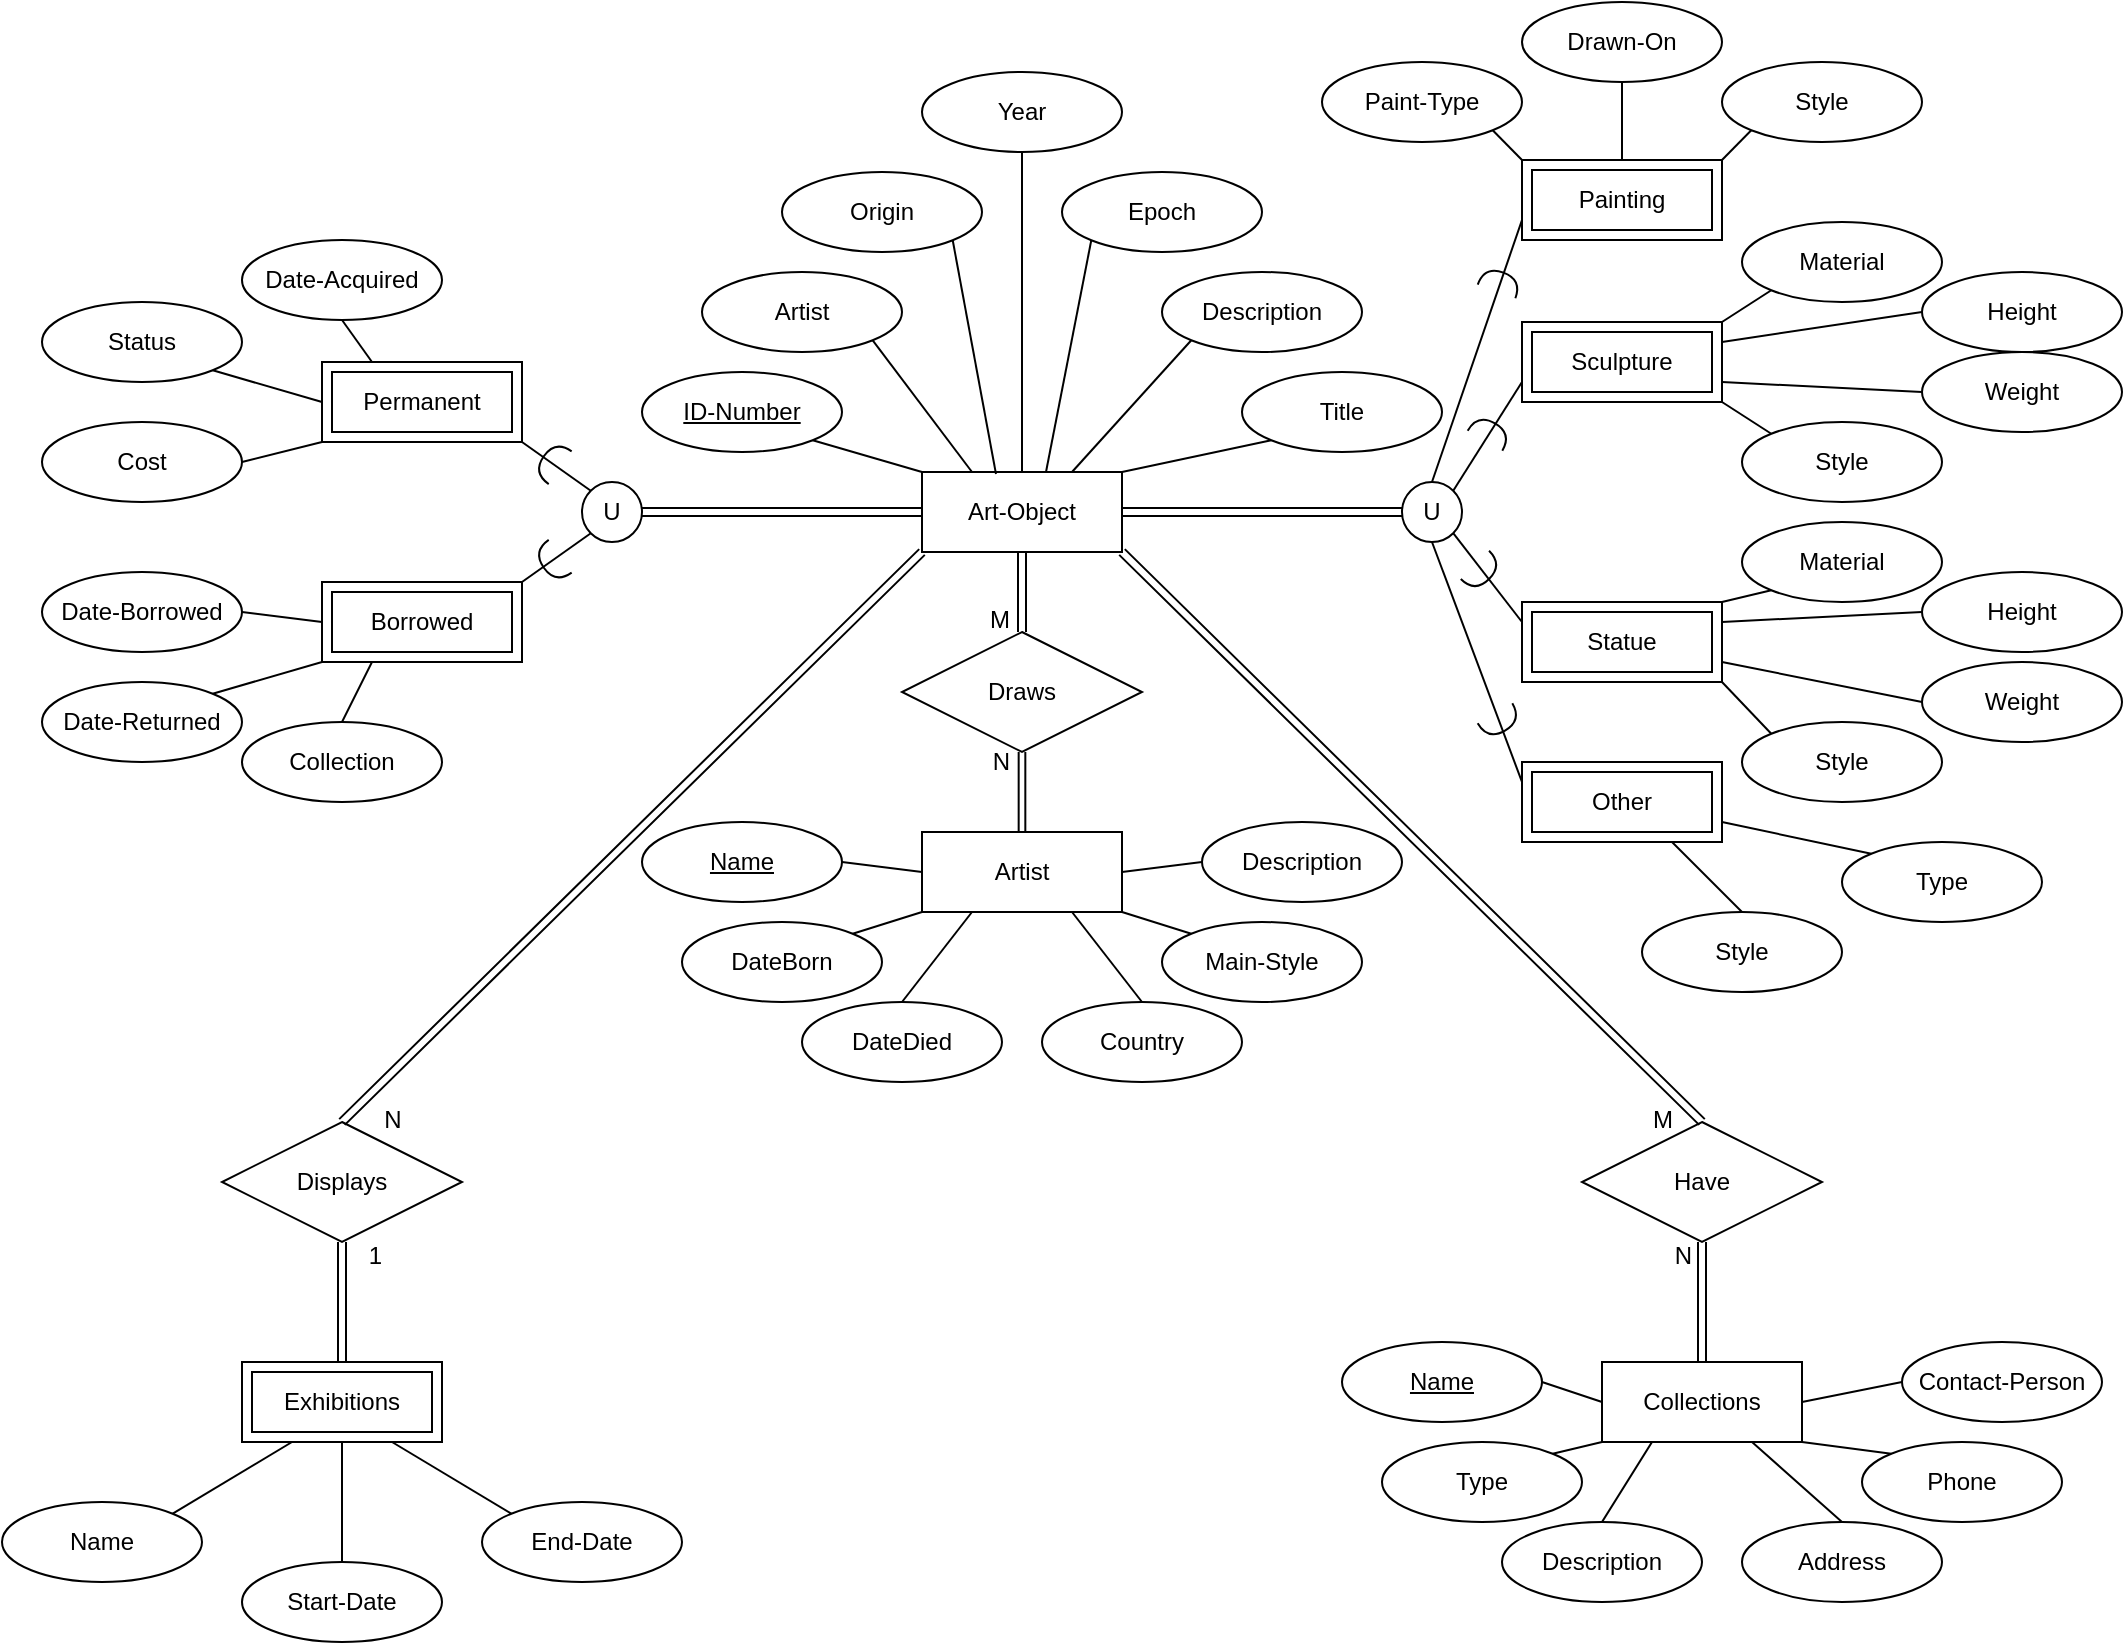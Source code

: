 <mxfile version="20.6.0" type="device"><diagram id="jfKzqVhbdS0Dj3bjRkOG" name="Page-1"><mxGraphModel dx="1422" dy="772" grid="1" gridSize="10" guides="1" tooltips="1" connect="1" arrows="1" fold="1" page="1" pageScale="1" pageWidth="1100" pageHeight="850" math="0" shadow="0"><root><mxCell id="0"/><mxCell id="1" parent="0"/><mxCell id="BsQ8nqV78RANCf3XuAXx-1" value="Art-Object" style="whiteSpace=wrap;html=1;align=center;" parent="1" vertex="1"><mxGeometry x="500" y="235" width="100" height="40" as="geometry"/></mxCell><mxCell id="BsQ8nqV78RANCf3XuAXx-3" value="Artist" style="ellipse;whiteSpace=wrap;html=1;align=center;" parent="1" vertex="1"><mxGeometry x="390" y="135" width="100" height="40" as="geometry"/></mxCell><mxCell id="BsQ8nqV78RANCf3XuAXx-4" value="Year" style="ellipse;whiteSpace=wrap;html=1;align=center;" parent="1" vertex="1"><mxGeometry x="500" y="35" width="100" height="40" as="geometry"/></mxCell><mxCell id="BsQ8nqV78RANCf3XuAXx-5" value="Title" style="ellipse;whiteSpace=wrap;html=1;align=center;" parent="1" vertex="1"><mxGeometry x="660" y="185" width="100" height="40" as="geometry"/></mxCell><mxCell id="BsQ8nqV78RANCf3XuAXx-6" value="Description" style="ellipse;whiteSpace=wrap;html=1;align=center;" parent="1" vertex="1"><mxGeometry x="620" y="135" width="100" height="40" as="geometry"/></mxCell><mxCell id="BsQ8nqV78RANCf3XuAXx-7" value="Epoch" style="ellipse;whiteSpace=wrap;html=1;align=center;" parent="1" vertex="1"><mxGeometry x="570" y="85" width="100" height="40" as="geometry"/></mxCell><mxCell id="BsQ8nqV78RANCf3XuAXx-8" value="Origin" style="ellipse;whiteSpace=wrap;html=1;align=center;" parent="1" vertex="1"><mxGeometry x="430" y="85" width="100" height="40" as="geometry"/></mxCell><mxCell id="BsQ8nqV78RANCf3XuAXx-9" value="ID-Number" style="ellipse;whiteSpace=wrap;html=1;align=center;fontStyle=4;" parent="1" vertex="1"><mxGeometry x="360" y="185" width="100" height="40" as="geometry"/></mxCell><mxCell id="BsQ8nqV78RANCf3XuAXx-12" value="" style="endArrow=none;html=1;rounded=0;exitX=1;exitY=1;exitDx=0;exitDy=0;entryX=0;entryY=0;entryDx=0;entryDy=0;" parent="1" source="BsQ8nqV78RANCf3XuAXx-9" target="BsQ8nqV78RANCf3XuAXx-1" edge="1"><mxGeometry relative="1" as="geometry"><mxPoint x="480" y="345" as="sourcePoint"/><mxPoint x="640" y="345" as="targetPoint"/></mxGeometry></mxCell><mxCell id="BsQ8nqV78RANCf3XuAXx-13" value="" style="endArrow=none;html=1;rounded=0;exitX=1;exitY=1;exitDx=0;exitDy=0;entryX=0.25;entryY=0;entryDx=0;entryDy=0;" parent="1" source="BsQ8nqV78RANCf3XuAXx-3" target="BsQ8nqV78RANCf3XuAXx-1" edge="1"><mxGeometry relative="1" as="geometry"><mxPoint x="455.355" y="229.142" as="sourcePoint"/><mxPoint x="510" y="245" as="targetPoint"/></mxGeometry></mxCell><mxCell id="BsQ8nqV78RANCf3XuAXx-14" value="" style="endArrow=none;html=1;rounded=0;exitX=1;exitY=1;exitDx=0;exitDy=0;entryX=0.37;entryY=0.025;entryDx=0;entryDy=0;entryPerimeter=0;" parent="1" source="BsQ8nqV78RANCf3XuAXx-8" target="BsQ8nqV78RANCf3XuAXx-1" edge="1"><mxGeometry relative="1" as="geometry"><mxPoint x="495.355" y="179.142" as="sourcePoint"/><mxPoint x="535" y="245" as="targetPoint"/></mxGeometry></mxCell><mxCell id="BsQ8nqV78RANCf3XuAXx-15" value="" style="endArrow=none;html=1;rounded=0;exitX=0.5;exitY=1;exitDx=0;exitDy=0;entryX=0.5;entryY=0;entryDx=0;entryDy=0;" parent="1" source="BsQ8nqV78RANCf3XuAXx-4" target="BsQ8nqV78RANCf3XuAXx-1" edge="1"><mxGeometry relative="1" as="geometry"><mxPoint x="535.355" y="129.142" as="sourcePoint"/><mxPoint x="547" y="246" as="targetPoint"/></mxGeometry></mxCell><mxCell id="BsQ8nqV78RANCf3XuAXx-16" value="" style="endArrow=none;html=1;rounded=0;exitX=0;exitY=1;exitDx=0;exitDy=0;entryX=0.62;entryY=0;entryDx=0;entryDy=0;entryPerimeter=0;" parent="1" source="BsQ8nqV78RANCf3XuAXx-7" target="BsQ8nqV78RANCf3XuAXx-1" edge="1"><mxGeometry relative="1" as="geometry"><mxPoint x="570" y="85" as="sourcePoint"/><mxPoint x="560" y="245" as="targetPoint"/></mxGeometry></mxCell><mxCell id="BsQ8nqV78RANCf3XuAXx-17" value="" style="endArrow=none;html=1;rounded=0;exitX=0;exitY=1;exitDx=0;exitDy=0;entryX=0.75;entryY=0;entryDx=0;entryDy=0;" parent="1" source="BsQ8nqV78RANCf3XuAXx-6" target="BsQ8nqV78RANCf3XuAXx-1" edge="1"><mxGeometry relative="1" as="geometry"><mxPoint x="594.645" y="129.142" as="sourcePoint"/><mxPoint x="572" y="245" as="targetPoint"/></mxGeometry></mxCell><mxCell id="BsQ8nqV78RANCf3XuAXx-18" value="" style="endArrow=none;html=1;rounded=0;exitX=0;exitY=1;exitDx=0;exitDy=0;entryX=1;entryY=0;entryDx=0;entryDy=0;" parent="1" source="BsQ8nqV78RANCf3XuAXx-5" target="BsQ8nqV78RANCf3XuAXx-1" edge="1"><mxGeometry relative="1" as="geometry"><mxPoint x="644.645" y="179.142" as="sourcePoint"/><mxPoint x="585" y="245" as="targetPoint"/></mxGeometry></mxCell><mxCell id="BsQ8nqV78RANCf3XuAXx-19" value="Draws" style="shape=rhombus;perimeter=rhombusPerimeter;whiteSpace=wrap;html=1;align=center;" parent="1" vertex="1"><mxGeometry x="490" y="315" width="120" height="60" as="geometry"/></mxCell><mxCell id="BsQ8nqV78RANCf3XuAXx-20" value="" style="shape=link;html=1;rounded=0;exitX=0.5;exitY=1;exitDx=0;exitDy=0;entryX=0.5;entryY=0;entryDx=0;entryDy=0;" parent="1" source="BsQ8nqV78RANCf3XuAXx-1" target="BsQ8nqV78RANCf3XuAXx-19" edge="1"><mxGeometry relative="1" as="geometry"><mxPoint x="480" y="435" as="sourcePoint"/><mxPoint x="640" y="435" as="targetPoint"/></mxGeometry></mxCell><mxCell id="BsQ8nqV78RANCf3XuAXx-21" value="M" style="resizable=0;html=1;align=right;verticalAlign=bottom;" parent="BsQ8nqV78RANCf3XuAXx-20" connectable="0" vertex="1"><mxGeometry x="1" relative="1" as="geometry"><mxPoint x="-6" y="2" as="offset"/></mxGeometry></mxCell><mxCell id="BsQ8nqV78RANCf3XuAXx-22" value="" style="shape=link;html=1;rounded=0;entryX=0.5;entryY=1;entryDx=0;entryDy=0;width=-3.333;exitX=0.5;exitY=0;exitDx=0;exitDy=0;" parent="1" source="BsQ8nqV78RANCf3XuAXx-24" target="BsQ8nqV78RANCf3XuAXx-19" edge="1"><mxGeometry relative="1" as="geometry"><mxPoint x="550" y="415" as="sourcePoint"/><mxPoint x="560" y="325" as="targetPoint"/></mxGeometry></mxCell><mxCell id="BsQ8nqV78RANCf3XuAXx-23" value="N" style="resizable=0;html=1;align=right;verticalAlign=bottom;" parent="BsQ8nqV78RANCf3XuAXx-22" connectable="0" vertex="1"><mxGeometry x="1" relative="1" as="geometry"><mxPoint x="-6" y="13" as="offset"/></mxGeometry></mxCell><mxCell id="BsQ8nqV78RANCf3XuAXx-24" value="Artist" style="whiteSpace=wrap;html=1;align=center;" parent="1" vertex="1"><mxGeometry x="500" y="415" width="100" height="40" as="geometry"/></mxCell><mxCell id="BsQ8nqV78RANCf3XuAXx-25" value="Name" style="ellipse;whiteSpace=wrap;html=1;align=center;fontStyle=4;" parent="1" vertex="1"><mxGeometry x="360" y="410" width="100" height="40" as="geometry"/></mxCell><mxCell id="BsQ8nqV78RANCf3XuAXx-26" value="DateBorn" style="ellipse;whiteSpace=wrap;html=1;align=center;" parent="1" vertex="1"><mxGeometry x="380" y="460" width="100" height="40" as="geometry"/></mxCell><mxCell id="BsQ8nqV78RANCf3XuAXx-27" value="DateDied" style="ellipse;whiteSpace=wrap;html=1;align=center;" parent="1" vertex="1"><mxGeometry x="440" y="500" width="100" height="40" as="geometry"/></mxCell><mxCell id="BsQ8nqV78RANCf3XuAXx-28" value="Country" style="ellipse;whiteSpace=wrap;html=1;align=center;" parent="1" vertex="1"><mxGeometry x="560" y="500" width="100" height="40" as="geometry"/></mxCell><mxCell id="BsQ8nqV78RANCf3XuAXx-29" value="Main-Style" style="ellipse;whiteSpace=wrap;html=1;align=center;" parent="1" vertex="1"><mxGeometry x="620" y="460" width="100" height="40" as="geometry"/></mxCell><mxCell id="BsQ8nqV78RANCf3XuAXx-30" value="Description" style="ellipse;whiteSpace=wrap;html=1;align=center;" parent="1" vertex="1"><mxGeometry x="640" y="410" width="100" height="40" as="geometry"/></mxCell><mxCell id="BsQ8nqV78RANCf3XuAXx-31" value="" style="endArrow=none;html=1;rounded=0;exitX=1;exitY=0.5;exitDx=0;exitDy=0;entryX=0;entryY=0.5;entryDx=0;entryDy=0;" parent="1" source="BsQ8nqV78RANCf3XuAXx-25" target="BsQ8nqV78RANCf3XuAXx-24" edge="1"><mxGeometry relative="1" as="geometry"><mxPoint x="455.355" y="164.142" as="sourcePoint"/><mxPoint x="504.277" y="390" as="targetPoint"/></mxGeometry></mxCell><mxCell id="BsQ8nqV78RANCf3XuAXx-32" value="" style="endArrow=none;html=1;rounded=0;exitX=1;exitY=0;exitDx=0;exitDy=0;entryX=0;entryY=1;entryDx=0;entryDy=0;" parent="1" source="BsQ8nqV78RANCf3XuAXx-26" target="BsQ8nqV78RANCf3XuAXx-24" edge="1"><mxGeometry relative="1" as="geometry"><mxPoint x="455.355" y="425.858" as="sourcePoint"/><mxPoint x="525" y="390" as="targetPoint"/></mxGeometry></mxCell><mxCell id="BsQ8nqV78RANCf3XuAXx-33" value="" style="endArrow=none;html=1;rounded=0;exitX=0.5;exitY=0;exitDx=0;exitDy=0;entryX=0.25;entryY=1;entryDx=0;entryDy=0;" parent="1" source="BsQ8nqV78RANCf3XuAXx-27" target="BsQ8nqV78RANCf3XuAXx-24" edge="1"><mxGeometry relative="1" as="geometry"><mxPoint x="505.355" y="475.858" as="sourcePoint"/><mxPoint x="550" y="390" as="targetPoint"/></mxGeometry></mxCell><mxCell id="BsQ8nqV78RANCf3XuAXx-34" value="" style="endArrow=none;html=1;rounded=0;exitX=0.5;exitY=0;exitDx=0;exitDy=0;entryX=0.75;entryY=1;entryDx=0;entryDy=0;" parent="1" source="BsQ8nqV78RANCf3XuAXx-28" target="BsQ8nqV78RANCf3XuAXx-24" edge="1"><mxGeometry relative="1" as="geometry"><mxPoint x="545.355" y="525.858" as="sourcePoint"/><mxPoint x="550" y="390" as="targetPoint"/></mxGeometry></mxCell><mxCell id="BsQ8nqV78RANCf3XuAXx-35" value="" style="endArrow=none;html=1;rounded=0;exitX=0;exitY=0;exitDx=0;exitDy=0;entryX=1;entryY=1;entryDx=0;entryDy=0;" parent="1" source="BsQ8nqV78RANCf3XuAXx-29" target="BsQ8nqV78RANCf3XuAXx-24" edge="1"><mxGeometry relative="1" as="geometry"><mxPoint x="594.645" y="525.858" as="sourcePoint"/><mxPoint x="575" y="390" as="targetPoint"/></mxGeometry></mxCell><mxCell id="BsQ8nqV78RANCf3XuAXx-36" value="" style="endArrow=none;html=1;rounded=0;exitX=0;exitY=0.5;exitDx=0;exitDy=0;entryX=1;entryY=0.5;entryDx=0;entryDy=0;" parent="1" source="BsQ8nqV78RANCf3XuAXx-30" target="BsQ8nqV78RANCf3XuAXx-24" edge="1"><mxGeometry relative="1" as="geometry"><mxPoint x="644.645" y="475.858" as="sourcePoint"/><mxPoint x="600" y="390" as="targetPoint"/></mxGeometry></mxCell><mxCell id="BsQ8nqV78RANCf3XuAXx-37" value="" style="shape=link;html=1;rounded=0;exitX=0;exitY=0.5;exitDx=0;exitDy=0;entryX=1;entryY=0.5;entryDx=0;entryDy=0;" parent="1" source="BsQ8nqV78RANCf3XuAXx-1" target="BsQ8nqV78RANCf3XuAXx-42" edge="1"><mxGeometry relative="1" as="geometry"><mxPoint x="480" y="395" as="sourcePoint"/><mxPoint x="410" y="255" as="targetPoint"/></mxGeometry></mxCell><mxCell id="BsQ8nqV78RANCf3XuAXx-42" value="U" style="ellipse;whiteSpace=wrap;html=1;aspect=fixed;" parent="1" vertex="1"><mxGeometry x="330" y="240" width="30" height="30" as="geometry"/></mxCell><mxCell id="BsQ8nqV78RANCf3XuAXx-59" value="" style="shape=link;html=1;rounded=0;exitX=0;exitY=0.5;exitDx=0;exitDy=0;entryX=1;entryY=0.5;entryDx=0;entryDy=0;" parent="1" source="BsQ8nqV78RANCf3XuAXx-60" target="BsQ8nqV78RANCf3XuAXx-1" edge="1"><mxGeometry relative="1" as="geometry"><mxPoint x="740" y="254.66" as="sourcePoint"/><mxPoint x="600" y="254.66" as="targetPoint"/></mxGeometry></mxCell><mxCell id="BsQ8nqV78RANCf3XuAXx-60" value="U" style="ellipse;whiteSpace=wrap;html=1;aspect=fixed;" parent="1" vertex="1"><mxGeometry x="740" y="240" width="30" height="30" as="geometry"/></mxCell><mxCell id="BsQ8nqV78RANCf3XuAXx-62" value="Sculpture" style="shape=ext;margin=3;double=1;whiteSpace=wrap;html=1;align=center;" parent="1" vertex="1"><mxGeometry x="800" y="160" width="100" height="40" as="geometry"/></mxCell><mxCell id="BsQ8nqV78RANCf3XuAXx-63" value="Statue" style="shape=ext;margin=3;double=1;whiteSpace=wrap;html=1;align=center;" parent="1" vertex="1"><mxGeometry x="800" y="300" width="100" height="40" as="geometry"/></mxCell><mxCell id="BsQ8nqV78RANCf3XuAXx-64" value="Painting" style="shape=ext;margin=3;double=1;whiteSpace=wrap;html=1;align=center;" parent="1" vertex="1"><mxGeometry x="800" y="79" width="100" height="40" as="geometry"/></mxCell><mxCell id="BsQ8nqV78RANCf3XuAXx-65" value="Other" style="shape=ext;margin=3;double=1;whiteSpace=wrap;html=1;align=center;" parent="1" vertex="1"><mxGeometry x="800" y="380" width="100" height="40" as="geometry"/></mxCell><mxCell id="BsQ8nqV78RANCf3XuAXx-66" value="Paint-Type" style="ellipse;whiteSpace=wrap;html=1;align=center;" parent="1" vertex="1"><mxGeometry x="700" y="30" width="100" height="40" as="geometry"/></mxCell><mxCell id="BsQ8nqV78RANCf3XuAXx-67" value="Drawn-On" style="ellipse;whiteSpace=wrap;html=1;align=center;" parent="1" vertex="1"><mxGeometry x="800" width="100" height="40" as="geometry"/></mxCell><mxCell id="BsQ8nqV78RANCf3XuAXx-68" value="Style" style="ellipse;whiteSpace=wrap;html=1;align=center;" parent="1" vertex="1"><mxGeometry x="900" y="30" width="100" height="40" as="geometry"/></mxCell><mxCell id="BsQ8nqV78RANCf3XuAXx-69" value="" style="endArrow=none;html=1;rounded=0;exitX=1;exitY=1;exitDx=0;exitDy=0;entryX=0;entryY=0;entryDx=0;entryDy=0;" parent="1" source="BsQ8nqV78RANCf3XuAXx-66" target="BsQ8nqV78RANCf3XuAXx-64" edge="1"><mxGeometry relative="1" as="geometry"><mxPoint x="684.746" y="229.183" as="sourcePoint"/><mxPoint x="610" y="245" as="targetPoint"/></mxGeometry></mxCell><mxCell id="BsQ8nqV78RANCf3XuAXx-70" value="" style="endArrow=none;html=1;rounded=0;exitX=0.5;exitY=1;exitDx=0;exitDy=0;entryX=0.5;entryY=0;entryDx=0;entryDy=0;" parent="1" source="BsQ8nqV78RANCf3XuAXx-67" target="BsQ8nqV78RANCf3XuAXx-64" edge="1"><mxGeometry relative="1" as="geometry"><mxPoint x="944.746" y="24.183" as="sourcePoint"/><mxPoint x="910" y="95" as="targetPoint"/></mxGeometry></mxCell><mxCell id="BsQ8nqV78RANCf3XuAXx-71" value="" style="endArrow=none;html=1;rounded=0;exitX=0;exitY=1;exitDx=0;exitDy=0;entryX=1;entryY=0;entryDx=0;entryDy=0;" parent="1" source="BsQ8nqV78RANCf3XuAXx-68" target="BsQ8nqV78RANCf3XuAXx-64" edge="1"><mxGeometry relative="1" as="geometry"><mxPoint x="1010" y="50" as="sourcePoint"/><mxPoint x="910" y="105" as="targetPoint"/></mxGeometry></mxCell><mxCell id="BsQ8nqV78RANCf3XuAXx-72" value="Material" style="ellipse;whiteSpace=wrap;html=1;align=center;" parent="1" vertex="1"><mxGeometry x="910" y="110" width="100" height="40" as="geometry"/></mxCell><mxCell id="BsQ8nqV78RANCf3XuAXx-73" value="Height" style="ellipse;whiteSpace=wrap;html=1;align=center;" parent="1" vertex="1"><mxGeometry x="1000" y="135" width="100" height="40" as="geometry"/></mxCell><mxCell id="BsQ8nqV78RANCf3XuAXx-74" value="Weight" style="ellipse;whiteSpace=wrap;html=1;align=center;" parent="1" vertex="1"><mxGeometry x="1000" y="175" width="100" height="40" as="geometry"/></mxCell><mxCell id="BsQ8nqV78RANCf3XuAXx-75" value="Style" style="ellipse;whiteSpace=wrap;html=1;align=center;" parent="1" vertex="1"><mxGeometry x="910" y="210" width="100" height="40" as="geometry"/></mxCell><mxCell id="BsQ8nqV78RANCf3XuAXx-77" value="" style="endArrow=none;html=1;rounded=0;exitX=0;exitY=1;exitDx=0;exitDy=0;entryX=1;entryY=0;entryDx=0;entryDy=0;" parent="1" source="BsQ8nqV78RANCf3XuAXx-72" target="BsQ8nqV78RANCf3XuAXx-62" edge="1"><mxGeometry relative="1" as="geometry"><mxPoint x="924.746" y="54.183" as="sourcePoint"/><mxPoint x="910" y="95" as="targetPoint"/></mxGeometry></mxCell><mxCell id="BsQ8nqV78RANCf3XuAXx-78" value="" style="endArrow=none;html=1;rounded=0;exitX=0;exitY=0.5;exitDx=0;exitDy=0;entryX=1;entryY=0.25;entryDx=0;entryDy=0;" parent="1" source="BsQ8nqV78RANCf3XuAXx-73" target="BsQ8nqV78RANCf3XuAXx-62" edge="1"><mxGeometry relative="1" as="geometry"><mxPoint x="924.746" y="179.183" as="sourcePoint"/><mxPoint x="910" y="195" as="targetPoint"/></mxGeometry></mxCell><mxCell id="BsQ8nqV78RANCf3XuAXx-79" value="" style="endArrow=none;html=1;rounded=0;exitX=0;exitY=0.5;exitDx=0;exitDy=0;entryX=1;entryY=0.75;entryDx=0;entryDy=0;" parent="1" source="BsQ8nqV78RANCf3XuAXx-74" target="BsQ8nqV78RANCf3XuAXx-62" edge="1"><mxGeometry relative="1" as="geometry"><mxPoint x="1010" y="190" as="sourcePoint"/><mxPoint x="910" y="205" as="targetPoint"/></mxGeometry></mxCell><mxCell id="BsQ8nqV78RANCf3XuAXx-80" value="" style="endArrow=none;html=1;rounded=0;exitX=0;exitY=0;exitDx=0;exitDy=0;entryX=1;entryY=1;entryDx=0;entryDy=0;" parent="1" source="BsQ8nqV78RANCf3XuAXx-75" target="BsQ8nqV78RANCf3XuAXx-62" edge="1"><mxGeometry relative="1" as="geometry"><mxPoint x="1010" y="240" as="sourcePoint"/><mxPoint x="910" y="225" as="targetPoint"/></mxGeometry></mxCell><mxCell id="BsQ8nqV78RANCf3XuAXx-81" value="Material" style="ellipse;whiteSpace=wrap;html=1;align=center;" parent="1" vertex="1"><mxGeometry x="910" y="260" width="100" height="40" as="geometry"/></mxCell><mxCell id="BsQ8nqV78RANCf3XuAXx-82" value="Height" style="ellipse;whiteSpace=wrap;html=1;align=center;" parent="1" vertex="1"><mxGeometry x="1000" y="285" width="100" height="40" as="geometry"/></mxCell><mxCell id="BsQ8nqV78RANCf3XuAXx-83" value="Weight" style="ellipse;whiteSpace=wrap;html=1;align=center;" parent="1" vertex="1"><mxGeometry x="1000" y="330" width="100" height="40" as="geometry"/></mxCell><mxCell id="BsQ8nqV78RANCf3XuAXx-84" value="Style" style="ellipse;whiteSpace=wrap;html=1;align=center;" parent="1" vertex="1"><mxGeometry x="910" y="360" width="100" height="40" as="geometry"/></mxCell><mxCell id="BsQ8nqV78RANCf3XuAXx-85" value="" style="endArrow=none;html=1;rounded=0;exitX=0;exitY=1;exitDx=0;exitDy=0;entryX=1;entryY=0;entryDx=0;entryDy=0;" parent="1" source="BsQ8nqV78RANCf3XuAXx-81" target="BsQ8nqV78RANCf3XuAXx-63" edge="1"><mxGeometry relative="1" as="geometry"><mxPoint x="924.746" y="194.183" as="sourcePoint"/><mxPoint x="900" y="325" as="targetPoint"/></mxGeometry></mxCell><mxCell id="BsQ8nqV78RANCf3XuAXx-86" value="" style="endArrow=none;html=1;rounded=0;exitX=0;exitY=0.5;exitDx=0;exitDy=0;entryX=1;entryY=0.25;entryDx=0;entryDy=0;" parent="1" source="BsQ8nqV78RANCf3XuAXx-82" target="BsQ8nqV78RANCf3XuAXx-63" edge="1"><mxGeometry relative="1" as="geometry"><mxPoint x="924.746" y="319.183" as="sourcePoint"/><mxPoint x="900" y="335" as="targetPoint"/></mxGeometry></mxCell><mxCell id="BsQ8nqV78RANCf3XuAXx-87" value="" style="endArrow=none;html=1;rounded=0;exitX=0;exitY=0.5;exitDx=0;exitDy=0;entryX=1;entryY=0.75;entryDx=0;entryDy=0;" parent="1" source="BsQ8nqV78RANCf3XuAXx-83" target="BsQ8nqV78RANCf3XuAXx-63" edge="1"><mxGeometry relative="1" as="geometry"><mxPoint x="1010" y="330" as="sourcePoint"/><mxPoint x="900" y="355" as="targetPoint"/></mxGeometry></mxCell><mxCell id="BsQ8nqV78RANCf3XuAXx-88" value="" style="endArrow=none;html=1;rounded=0;exitX=0;exitY=0;exitDx=0;exitDy=0;entryX=1;entryY=1;entryDx=0;entryDy=0;" parent="1" source="BsQ8nqV78RANCf3XuAXx-84" target="BsQ8nqV78RANCf3XuAXx-63" edge="1"><mxGeometry relative="1" as="geometry"><mxPoint x="1010" y="380" as="sourcePoint"/><mxPoint x="900" y="365" as="targetPoint"/></mxGeometry></mxCell><mxCell id="BsQ8nqV78RANCf3XuAXx-89" value="" style="endArrow=none;html=1;rounded=0;exitX=0;exitY=0.75;exitDx=0;exitDy=0;entryX=0.5;entryY=0;entryDx=0;entryDy=0;" parent="1" source="BsQ8nqV78RANCf3XuAXx-64" target="BsQ8nqV78RANCf3XuAXx-60" edge="1"><mxGeometry relative="1" as="geometry"><mxPoint x="934.746" y="225.817" as="sourcePoint"/><mxPoint x="910" y="210" as="targetPoint"/></mxGeometry></mxCell><mxCell id="BsQ8nqV78RANCf3XuAXx-90" value="" style="endArrow=none;html=1;rounded=0;exitX=0;exitY=0.75;exitDx=0;exitDy=0;entryX=1;entryY=0;entryDx=0;entryDy=0;" parent="1" source="BsQ8nqV78RANCf3XuAXx-62" target="BsQ8nqV78RANCf3XuAXx-60" edge="1"><mxGeometry relative="1" as="geometry"><mxPoint x="810" y="119" as="sourcePoint"/><mxPoint x="765" y="250" as="targetPoint"/></mxGeometry></mxCell><mxCell id="BsQ8nqV78RANCf3XuAXx-91" value="" style="endArrow=none;html=1;rounded=0;exitX=0;exitY=0.25;exitDx=0;exitDy=0;entryX=1;entryY=1;entryDx=0;entryDy=0;" parent="1" source="BsQ8nqV78RANCf3XuAXx-63" target="BsQ8nqV78RANCf3XuAXx-60" edge="1"><mxGeometry relative="1" as="geometry"><mxPoint x="810" y="200" as="sourcePoint"/><mxPoint x="775.607" y="254.393" as="targetPoint"/></mxGeometry></mxCell><mxCell id="BsQ8nqV78RANCf3XuAXx-92" value="" style="endArrow=none;html=1;rounded=0;exitX=0;exitY=0.25;exitDx=0;exitDy=0;entryX=0.5;entryY=1;entryDx=0;entryDy=0;" parent="1" source="BsQ8nqV78RANCf3XuAXx-65" target="BsQ8nqV78RANCf3XuAXx-60" edge="1"><mxGeometry relative="1" as="geometry"><mxPoint x="810" y="320" as="sourcePoint"/><mxPoint x="775.607" y="275.607" as="targetPoint"/></mxGeometry></mxCell><mxCell id="BsQ8nqV78RANCf3XuAXx-93" value="Type" style="ellipse;whiteSpace=wrap;html=1;align=center;" parent="1" vertex="1"><mxGeometry x="960" y="420" width="100" height="40" as="geometry"/></mxCell><mxCell id="BsQ8nqV78RANCf3XuAXx-94" value="Style" style="ellipse;whiteSpace=wrap;html=1;align=center;" parent="1" vertex="1"><mxGeometry x="860" y="455" width="100" height="40" as="geometry"/></mxCell><mxCell id="BsQ8nqV78RANCf3XuAXx-95" value="" style="endArrow=none;html=1;rounded=0;exitX=0;exitY=0;exitDx=0;exitDy=0;entryX=1;entryY=0.75;entryDx=0;entryDy=0;" parent="1" source="BsQ8nqV78RANCf3XuAXx-93" target="BsQ8nqV78RANCf3XuAXx-65" edge="1"><mxGeometry relative="1" as="geometry"><mxPoint x="644.746" y="475.817" as="sourcePoint"/><mxPoint x="610" y="465" as="targetPoint"/></mxGeometry></mxCell><mxCell id="BsQ8nqV78RANCf3XuAXx-96" value="" style="endArrow=none;html=1;rounded=0;exitX=0.5;exitY=0;exitDx=0;exitDy=0;entryX=0.75;entryY=1;entryDx=0;entryDy=0;" parent="1" source="BsQ8nqV78RANCf3XuAXx-94" target="BsQ8nqV78RANCf3XuAXx-65" edge="1"><mxGeometry relative="1" as="geometry"><mxPoint x="984.746" y="435.817" as="sourcePoint"/><mxPoint x="910" y="420" as="targetPoint"/></mxGeometry></mxCell><mxCell id="BsQ8nqV78RANCf3XuAXx-97" value="Permanent" style="shape=ext;margin=3;double=1;whiteSpace=wrap;html=1;align=center;" parent="1" vertex="1"><mxGeometry x="200" y="180" width="100" height="40" as="geometry"/></mxCell><mxCell id="BsQ8nqV78RANCf3XuAXx-98" value="Borrowed" style="shape=ext;margin=3;double=1;whiteSpace=wrap;html=1;align=center;" parent="1" vertex="1"><mxGeometry x="200" y="290" width="100" height="40" as="geometry"/></mxCell><mxCell id="BsQ8nqV78RANCf3XuAXx-100" value="" style="endArrow=none;html=1;rounded=0;exitX=1;exitY=1;exitDx=0;exitDy=0;entryX=0;entryY=0;entryDx=0;entryDy=0;" parent="1" source="BsQ8nqV78RANCf3XuAXx-97" target="BsQ8nqV78RANCf3XuAXx-42" edge="1"><mxGeometry relative="1" as="geometry"><mxPoint x="455.355" y="229.142" as="sourcePoint"/><mxPoint x="510" y="245" as="targetPoint"/></mxGeometry></mxCell><mxCell id="BsQ8nqV78RANCf3XuAXx-101" value="" style="endArrow=none;html=1;rounded=0;exitX=1;exitY=0;exitDx=0;exitDy=0;entryX=0;entryY=1;entryDx=0;entryDy=0;" parent="1" source="BsQ8nqV78RANCf3XuAXx-98" target="BsQ8nqV78RANCf3XuAXx-42" edge="1"><mxGeometry relative="1" as="geometry"><mxPoint x="310" y="230" as="sourcePoint"/><mxPoint x="344.393" y="254.393" as="targetPoint"/></mxGeometry></mxCell><mxCell id="BsQ8nqV78RANCf3XuAXx-103" value="Collection" style="ellipse;whiteSpace=wrap;html=1;align=center;" parent="1" vertex="1"><mxGeometry x="160" y="360" width="100" height="40" as="geometry"/></mxCell><mxCell id="BsQ8nqV78RANCf3XuAXx-104" value="Date-Returned" style="ellipse;whiteSpace=wrap;html=1;align=center;" parent="1" vertex="1"><mxGeometry x="60" y="340" width="100" height="40" as="geometry"/></mxCell><mxCell id="BsQ8nqV78RANCf3XuAXx-105" value="Date-Borrowed" style="ellipse;whiteSpace=wrap;html=1;align=center;" parent="1" vertex="1"><mxGeometry x="60" y="285" width="100" height="40" as="geometry"/></mxCell><mxCell id="BsQ8nqV78RANCf3XuAXx-106" value="Cost" style="ellipse;whiteSpace=wrap;html=1;align=center;" parent="1" vertex="1"><mxGeometry x="60" y="210" width="100" height="40" as="geometry"/></mxCell><mxCell id="BsQ8nqV78RANCf3XuAXx-107" value="Status" style="ellipse;whiteSpace=wrap;html=1;align=center;" parent="1" vertex="1"><mxGeometry x="60" y="150" width="100" height="40" as="geometry"/></mxCell><mxCell id="BsQ8nqV78RANCf3XuAXx-108" value="Date-Acquired" style="ellipse;whiteSpace=wrap;html=1;align=center;" parent="1" vertex="1"><mxGeometry x="160" y="119" width="100" height="40" as="geometry"/></mxCell><mxCell id="BsQ8nqV78RANCf3XuAXx-109" value="" style="endArrow=none;html=1;rounded=0;exitX=0.5;exitY=1;exitDx=0;exitDy=0;entryX=0.25;entryY=0;entryDx=0;entryDy=0;" parent="1" source="BsQ8nqV78RANCf3XuAXx-108" target="BsQ8nqV78RANCf3XuAXx-97" edge="1"><mxGeometry relative="1" as="geometry"><mxPoint x="310" y="230" as="sourcePoint"/><mxPoint x="344.393" y="254.393" as="targetPoint"/></mxGeometry></mxCell><mxCell id="BsQ8nqV78RANCf3XuAXx-111" value="" style="endArrow=none;html=1;rounded=0;exitX=1;exitY=1;exitDx=0;exitDy=0;entryX=0;entryY=0.5;entryDx=0;entryDy=0;" parent="1" edge="1"><mxGeometry relative="1" as="geometry"><mxPoint x="145.355" y="184.142" as="sourcePoint"/><mxPoint x="200" y="200" as="targetPoint"/></mxGeometry></mxCell><mxCell id="BsQ8nqV78RANCf3XuAXx-112" value="" style="endArrow=none;html=1;rounded=0;exitX=1;exitY=0.5;exitDx=0;exitDy=0;entryX=0;entryY=1;entryDx=0;entryDy=0;" parent="1" source="BsQ8nqV78RANCf3XuAXx-106" target="BsQ8nqV78RANCf3XuAXx-97" edge="1"><mxGeometry relative="1" as="geometry"><mxPoint x="155.355" y="194.142" as="sourcePoint"/><mxPoint x="210" y="210" as="targetPoint"/></mxGeometry></mxCell><mxCell id="BsQ8nqV78RANCf3XuAXx-113" value="" style="endArrow=none;html=1;rounded=0;exitX=1;exitY=0.5;exitDx=0;exitDy=0;entryX=0;entryY=0.5;entryDx=0;entryDy=0;" parent="1" source="BsQ8nqV78RANCf3XuAXx-105" target="BsQ8nqV78RANCf3XuAXx-98" edge="1"><mxGeometry relative="1" as="geometry"><mxPoint x="165.355" y="204.142" as="sourcePoint"/><mxPoint x="220" y="220" as="targetPoint"/></mxGeometry></mxCell><mxCell id="BsQ8nqV78RANCf3XuAXx-114" value="" style="endArrow=none;html=1;rounded=0;exitX=1;exitY=0;exitDx=0;exitDy=0;entryX=0;entryY=1;entryDx=0;entryDy=0;" parent="1" source="BsQ8nqV78RANCf3XuAXx-104" target="BsQ8nqV78RANCf3XuAXx-98" edge="1"><mxGeometry relative="1" as="geometry"><mxPoint x="170" y="315" as="sourcePoint"/><mxPoint x="210" y="320" as="targetPoint"/></mxGeometry></mxCell><mxCell id="BsQ8nqV78RANCf3XuAXx-115" value="" style="endArrow=none;html=1;rounded=0;exitX=0.5;exitY=0;exitDx=0;exitDy=0;entryX=0.25;entryY=1;entryDx=0;entryDy=0;" parent="1" source="BsQ8nqV78RANCf3XuAXx-103" target="BsQ8nqV78RANCf3XuAXx-98" edge="1"><mxGeometry relative="1" as="geometry"><mxPoint x="155.355" y="355.858" as="sourcePoint"/><mxPoint x="210" y="340" as="targetPoint"/></mxGeometry></mxCell><mxCell id="BsQ8nqV78RANCf3XuAXx-116" value="" style="shape=requiredInterface;html=1;verticalLabelPosition=bottom;sketch=0;rotation=215;" parent="1" vertex="1"><mxGeometry x="310" y="220" width="10" height="20" as="geometry"/></mxCell><mxCell id="BsQ8nqV78RANCf3XuAXx-117" value="" style="shape=requiredInterface;html=1;verticalLabelPosition=bottom;sketch=0;rotation=145;" parent="1" vertex="1"><mxGeometry x="310" y="270" width="10" height="20" as="geometry"/></mxCell><mxCell id="BsQ8nqV78RANCf3XuAXx-119" value="" style="shape=requiredInterface;html=1;verticalLabelPosition=bottom;sketch=0;rotation=290;" parent="1" vertex="1"><mxGeometry x="784" y="130" width="10" height="20" as="geometry"/></mxCell><mxCell id="BsQ8nqV78RANCf3XuAXx-120" value="" style="shape=requiredInterface;html=1;verticalLabelPosition=bottom;sketch=0;rotation=300;" parent="1" vertex="1"><mxGeometry x="779" y="205" width="10" height="20" as="geometry"/></mxCell><mxCell id="BsQ8nqV78RANCf3XuAXx-121" value="" style="shape=requiredInterface;html=1;verticalLabelPosition=bottom;sketch=0;rotation=45;" parent="1" vertex="1"><mxGeometry x="775" y="275" width="10" height="20" as="geometry"/></mxCell><mxCell id="BsQ8nqV78RANCf3XuAXx-122" value="" style="shape=requiredInterface;html=1;verticalLabelPosition=bottom;sketch=0;rotation=60;" parent="1" vertex="1"><mxGeometry x="784" y="350" width="10" height="20" as="geometry"/></mxCell><mxCell id="BsQ8nqV78RANCf3XuAXx-124" value="Have" style="shape=rhombus;perimeter=rhombusPerimeter;whiteSpace=wrap;html=1;align=center;" parent="1" vertex="1"><mxGeometry x="830" y="560" width="120" height="60" as="geometry"/></mxCell><mxCell id="BsQ8nqV78RANCf3XuAXx-125" value="" style="shape=link;html=1;rounded=0;exitX=0.5;exitY=0;exitDx=0;exitDy=0;entryX=1;entryY=1;entryDx=0;entryDy=0;" parent="1" source="BsQ8nqV78RANCf3XuAXx-124" target="BsQ8nqV78RANCf3XuAXx-1" edge="1"><mxGeometry relative="1" as="geometry"><mxPoint x="750" y="265" as="sourcePoint"/><mxPoint x="610" y="265" as="targetPoint"/></mxGeometry></mxCell><mxCell id="BsQ8nqV78RANCf3XuAXx-126" value="Displays" style="shape=rhombus;perimeter=rhombusPerimeter;whiteSpace=wrap;html=1;align=center;" parent="1" vertex="1"><mxGeometry x="150" y="560" width="120" height="60" as="geometry"/></mxCell><mxCell id="BsQ8nqV78RANCf3XuAXx-127" value="" style="shape=link;html=1;rounded=0;exitX=0;exitY=1;exitDx=0;exitDy=0;entryX=0.5;entryY=0;entryDx=0;entryDy=0;" parent="1" source="BsQ8nqV78RANCf3XuAXx-1" target="BsQ8nqV78RANCf3XuAXx-126" edge="1"><mxGeometry relative="1" as="geometry"><mxPoint x="510" y="265" as="sourcePoint"/><mxPoint x="370" y="265" as="targetPoint"/></mxGeometry></mxCell><mxCell id="BsQ8nqV78RANCf3XuAXx-130" value="M" style="text;html=1;align=center;verticalAlign=middle;resizable=0;points=[];autosize=1;strokeColor=none;fillColor=none;" parent="1" vertex="1"><mxGeometry x="855" y="544" width="30" height="30" as="geometry"/></mxCell><mxCell id="BsQ8nqV78RANCf3XuAXx-131" value="N" style="text;html=1;align=center;verticalAlign=middle;resizable=0;points=[];autosize=1;strokeColor=none;fillColor=none;" parent="1" vertex="1"><mxGeometry x="220" y="544" width="30" height="30" as="geometry"/></mxCell><mxCell id="BsQ8nqV78RANCf3XuAXx-132" value="Exhibitions" style="shape=ext;margin=3;double=1;whiteSpace=wrap;html=1;align=center;" parent="1" vertex="1"><mxGeometry x="160" y="680" width="100" height="40" as="geometry"/></mxCell><mxCell id="BsQ8nqV78RANCf3XuAXx-135" value="Collections" style="whiteSpace=wrap;html=1;align=center;" parent="1" vertex="1"><mxGeometry x="840" y="680" width="100" height="40" as="geometry"/></mxCell><mxCell id="BsQ8nqV78RANCf3XuAXx-136" value="Name" style="ellipse;whiteSpace=wrap;html=1;align=center;fontStyle=4;" parent="1" vertex="1"><mxGeometry x="710" y="670" width="100" height="40" as="geometry"/></mxCell><mxCell id="BsQ8nqV78RANCf3XuAXx-137" value="Type" style="ellipse;whiteSpace=wrap;html=1;align=center;" parent="1" vertex="1"><mxGeometry x="730" y="720" width="100" height="40" as="geometry"/></mxCell><mxCell id="BsQ8nqV78RANCf3XuAXx-138" value="Description" style="ellipse;whiteSpace=wrap;html=1;align=center;" parent="1" vertex="1"><mxGeometry x="790" y="760" width="100" height="40" as="geometry"/></mxCell><mxCell id="BsQ8nqV78RANCf3XuAXx-139" value="Address" style="ellipse;whiteSpace=wrap;html=1;align=center;" parent="1" vertex="1"><mxGeometry x="910" y="760" width="100" height="40" as="geometry"/></mxCell><mxCell id="BsQ8nqV78RANCf3XuAXx-140" value="Phone" style="ellipse;whiteSpace=wrap;html=1;align=center;" parent="1" vertex="1"><mxGeometry x="970" y="720" width="100" height="40" as="geometry"/></mxCell><mxCell id="BsQ8nqV78RANCf3XuAXx-141" value="Contact-Person" style="ellipse;whiteSpace=wrap;html=1;align=center;" parent="1" vertex="1"><mxGeometry x="990" y="670" width="100" height="40" as="geometry"/></mxCell><mxCell id="BsQ8nqV78RANCf3XuAXx-142" value="" style="endArrow=none;html=1;rounded=0;exitX=1;exitY=0.5;exitDx=0;exitDy=0;entryX=0;entryY=0.5;entryDx=0;entryDy=0;" parent="1" source="BsQ8nqV78RANCf3XuAXx-136" target="BsQ8nqV78RANCf3XuAXx-135" edge="1"><mxGeometry relative="1" as="geometry"><mxPoint x="805.355" y="424.142" as="sourcePoint"/><mxPoint x="854.277" y="650" as="targetPoint"/></mxGeometry></mxCell><mxCell id="BsQ8nqV78RANCf3XuAXx-143" value="" style="endArrow=none;html=1;rounded=0;exitX=1;exitY=0;exitDx=0;exitDy=0;entryX=0;entryY=1;entryDx=0;entryDy=0;" parent="1" source="BsQ8nqV78RANCf3XuAXx-137" target="BsQ8nqV78RANCf3XuAXx-135" edge="1"><mxGeometry relative="1" as="geometry"><mxPoint x="805.355" y="685.858" as="sourcePoint"/><mxPoint x="875" y="650" as="targetPoint"/></mxGeometry></mxCell><mxCell id="BsQ8nqV78RANCf3XuAXx-144" value="" style="endArrow=none;html=1;rounded=0;exitX=0.5;exitY=0;exitDx=0;exitDy=0;entryX=0.25;entryY=1;entryDx=0;entryDy=0;" parent="1" source="BsQ8nqV78RANCf3XuAXx-138" target="BsQ8nqV78RANCf3XuAXx-135" edge="1"><mxGeometry relative="1" as="geometry"><mxPoint x="855.355" y="735.858" as="sourcePoint"/><mxPoint x="900" y="650" as="targetPoint"/></mxGeometry></mxCell><mxCell id="BsQ8nqV78RANCf3XuAXx-145" value="" style="endArrow=none;html=1;rounded=0;exitX=0.5;exitY=0;exitDx=0;exitDy=0;entryX=0.75;entryY=1;entryDx=0;entryDy=0;" parent="1" source="BsQ8nqV78RANCf3XuAXx-139" target="BsQ8nqV78RANCf3XuAXx-135" edge="1"><mxGeometry relative="1" as="geometry"><mxPoint x="895.355" y="785.858" as="sourcePoint"/><mxPoint x="900" y="650" as="targetPoint"/></mxGeometry></mxCell><mxCell id="BsQ8nqV78RANCf3XuAXx-146" value="" style="endArrow=none;html=1;rounded=0;exitX=0;exitY=0;exitDx=0;exitDy=0;entryX=1;entryY=1;entryDx=0;entryDy=0;" parent="1" source="BsQ8nqV78RANCf3XuAXx-140" target="BsQ8nqV78RANCf3XuAXx-135" edge="1"><mxGeometry relative="1" as="geometry"><mxPoint x="944.645" y="785.858" as="sourcePoint"/><mxPoint x="925" y="650" as="targetPoint"/></mxGeometry></mxCell><mxCell id="BsQ8nqV78RANCf3XuAXx-147" value="" style="endArrow=none;html=1;rounded=0;exitX=0;exitY=0.5;exitDx=0;exitDy=0;entryX=1;entryY=0.5;entryDx=0;entryDy=0;" parent="1" source="BsQ8nqV78RANCf3XuAXx-141" target="BsQ8nqV78RANCf3XuAXx-135" edge="1"><mxGeometry relative="1" as="geometry"><mxPoint x="994.645" y="735.858" as="sourcePoint"/><mxPoint x="950" y="650" as="targetPoint"/></mxGeometry></mxCell><mxCell id="BsQ8nqV78RANCf3XuAXx-148" value="" style="shape=link;html=1;rounded=0;entryX=0.5;entryY=1;entryDx=0;entryDy=0;exitX=0.5;exitY=0;exitDx=0;exitDy=0;" parent="1" source="BsQ8nqV78RANCf3XuAXx-135" target="BsQ8nqV78RANCf3XuAXx-124" edge="1"><mxGeometry relative="1" as="geometry"><mxPoint x="490" y="600" as="sourcePoint"/><mxPoint x="650" y="600" as="targetPoint"/></mxGeometry></mxCell><mxCell id="BsQ8nqV78RANCf3XuAXx-149" value="N" style="resizable=0;html=1;align=right;verticalAlign=bottom;" parent="BsQ8nqV78RANCf3XuAXx-148" connectable="0" vertex="1"><mxGeometry x="1" relative="1" as="geometry"><mxPoint x="-5" y="15" as="offset"/></mxGeometry></mxCell><mxCell id="BsQ8nqV78RANCf3XuAXx-150" value="" style="shape=link;html=1;rounded=0;entryX=0.5;entryY=1;entryDx=0;entryDy=0;exitX=0.5;exitY=0;exitDx=0;exitDy=0;" parent="1" source="BsQ8nqV78RANCf3XuAXx-132" target="BsQ8nqV78RANCf3XuAXx-126" edge="1"><mxGeometry relative="1" as="geometry"><mxPoint x="209.5" y="680" as="sourcePoint"/><mxPoint x="209.5" y="620" as="targetPoint"/></mxGeometry></mxCell><mxCell id="BsQ8nqV78RANCf3XuAXx-151" value="1" style="resizable=0;html=1;align=right;verticalAlign=bottom;" parent="BsQ8nqV78RANCf3XuAXx-150" connectable="0" vertex="1"><mxGeometry x="1" relative="1" as="geometry"><mxPoint x="20" y="15" as="offset"/></mxGeometry></mxCell><mxCell id="BsQ8nqV78RANCf3XuAXx-153" value="Name" style="ellipse;whiteSpace=wrap;html=1;align=center;" parent="1" vertex="1"><mxGeometry x="40" y="750" width="100" height="40" as="geometry"/></mxCell><mxCell id="BsQ8nqV78RANCf3XuAXx-154" value="Start-Date" style="ellipse;whiteSpace=wrap;html=1;align=center;" parent="1" vertex="1"><mxGeometry x="160" y="780" width="100" height="40" as="geometry"/></mxCell><mxCell id="BsQ8nqV78RANCf3XuAXx-155" value="End-Date" style="ellipse;whiteSpace=wrap;html=1;align=center;" parent="1" vertex="1"><mxGeometry x="280" y="750" width="100" height="40" as="geometry"/></mxCell><mxCell id="BsQ8nqV78RANCf3XuAXx-156" value="" style="endArrow=none;html=1;rounded=0;exitX=1;exitY=0;exitDx=0;exitDy=0;entryX=0.25;entryY=1;entryDx=0;entryDy=0;" parent="1" source="BsQ8nqV78RANCf3XuAXx-153" target="BsQ8nqV78RANCf3XuAXx-132" edge="1"><mxGeometry relative="1" as="geometry"><mxPoint x="820" y="700" as="sourcePoint"/><mxPoint x="850" y="710" as="targetPoint"/></mxGeometry></mxCell><mxCell id="BsQ8nqV78RANCf3XuAXx-157" value="" style="endArrow=none;html=1;rounded=0;exitX=0.5;exitY=0;exitDx=0;exitDy=0;entryX=0.5;entryY=1;entryDx=0;entryDy=0;" parent="1" source="BsQ8nqV78RANCf3XuAXx-154" target="BsQ8nqV78RANCf3XuAXx-132" edge="1"><mxGeometry relative="1" as="geometry"><mxPoint x="135.355" y="765.858" as="sourcePoint"/><mxPoint x="195" y="730" as="targetPoint"/></mxGeometry></mxCell><mxCell id="BsQ8nqV78RANCf3XuAXx-158" value="" style="endArrow=none;html=1;rounded=0;exitX=0;exitY=0;exitDx=0;exitDy=0;entryX=0.75;entryY=1;entryDx=0;entryDy=0;" parent="1" source="BsQ8nqV78RANCf3XuAXx-155" target="BsQ8nqV78RANCf3XuAXx-132" edge="1"><mxGeometry relative="1" as="geometry"><mxPoint x="220" y="790" as="sourcePoint"/><mxPoint x="220" y="730" as="targetPoint"/></mxGeometry></mxCell></root></mxGraphModel></diagram></mxfile>